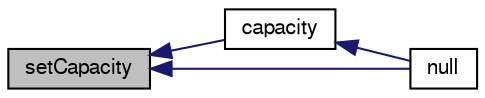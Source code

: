 digraph "setCapacity"
{
  bgcolor="transparent";
  edge [fontname="FreeSans",fontsize="10",labelfontname="FreeSans",labelfontsize="10"];
  node [fontname="FreeSans",fontsize="10",shape=record];
  rankdir="LR";
  Node73 [label="setCapacity",height=0.2,width=0.4,color="black", fillcolor="grey75", style="filled", fontcolor="black"];
  Node73 -> Node74 [dir="back",color="midnightblue",fontsize="10",style="solid",fontname="FreeSans"];
  Node74 [label="capacity",height=0.2,width=0.4,color="black",URL="$a26458.html#a564a7790acc7ff1a57a1f32759f7a58a",tooltip="Size of the underlying storage. "];
  Node74 -> Node75 [dir="back",color="midnightblue",fontsize="10",style="solid",fontname="FreeSans"];
  Node75 [label="null",height=0.2,width=0.4,color="black",URL="$a26458.html#a455b1da3da583022305655c014bcf248",tooltip="Return a null field. "];
  Node73 -> Node75 [dir="back",color="midnightblue",fontsize="10",style="solid",fontname="FreeSans"];
}
